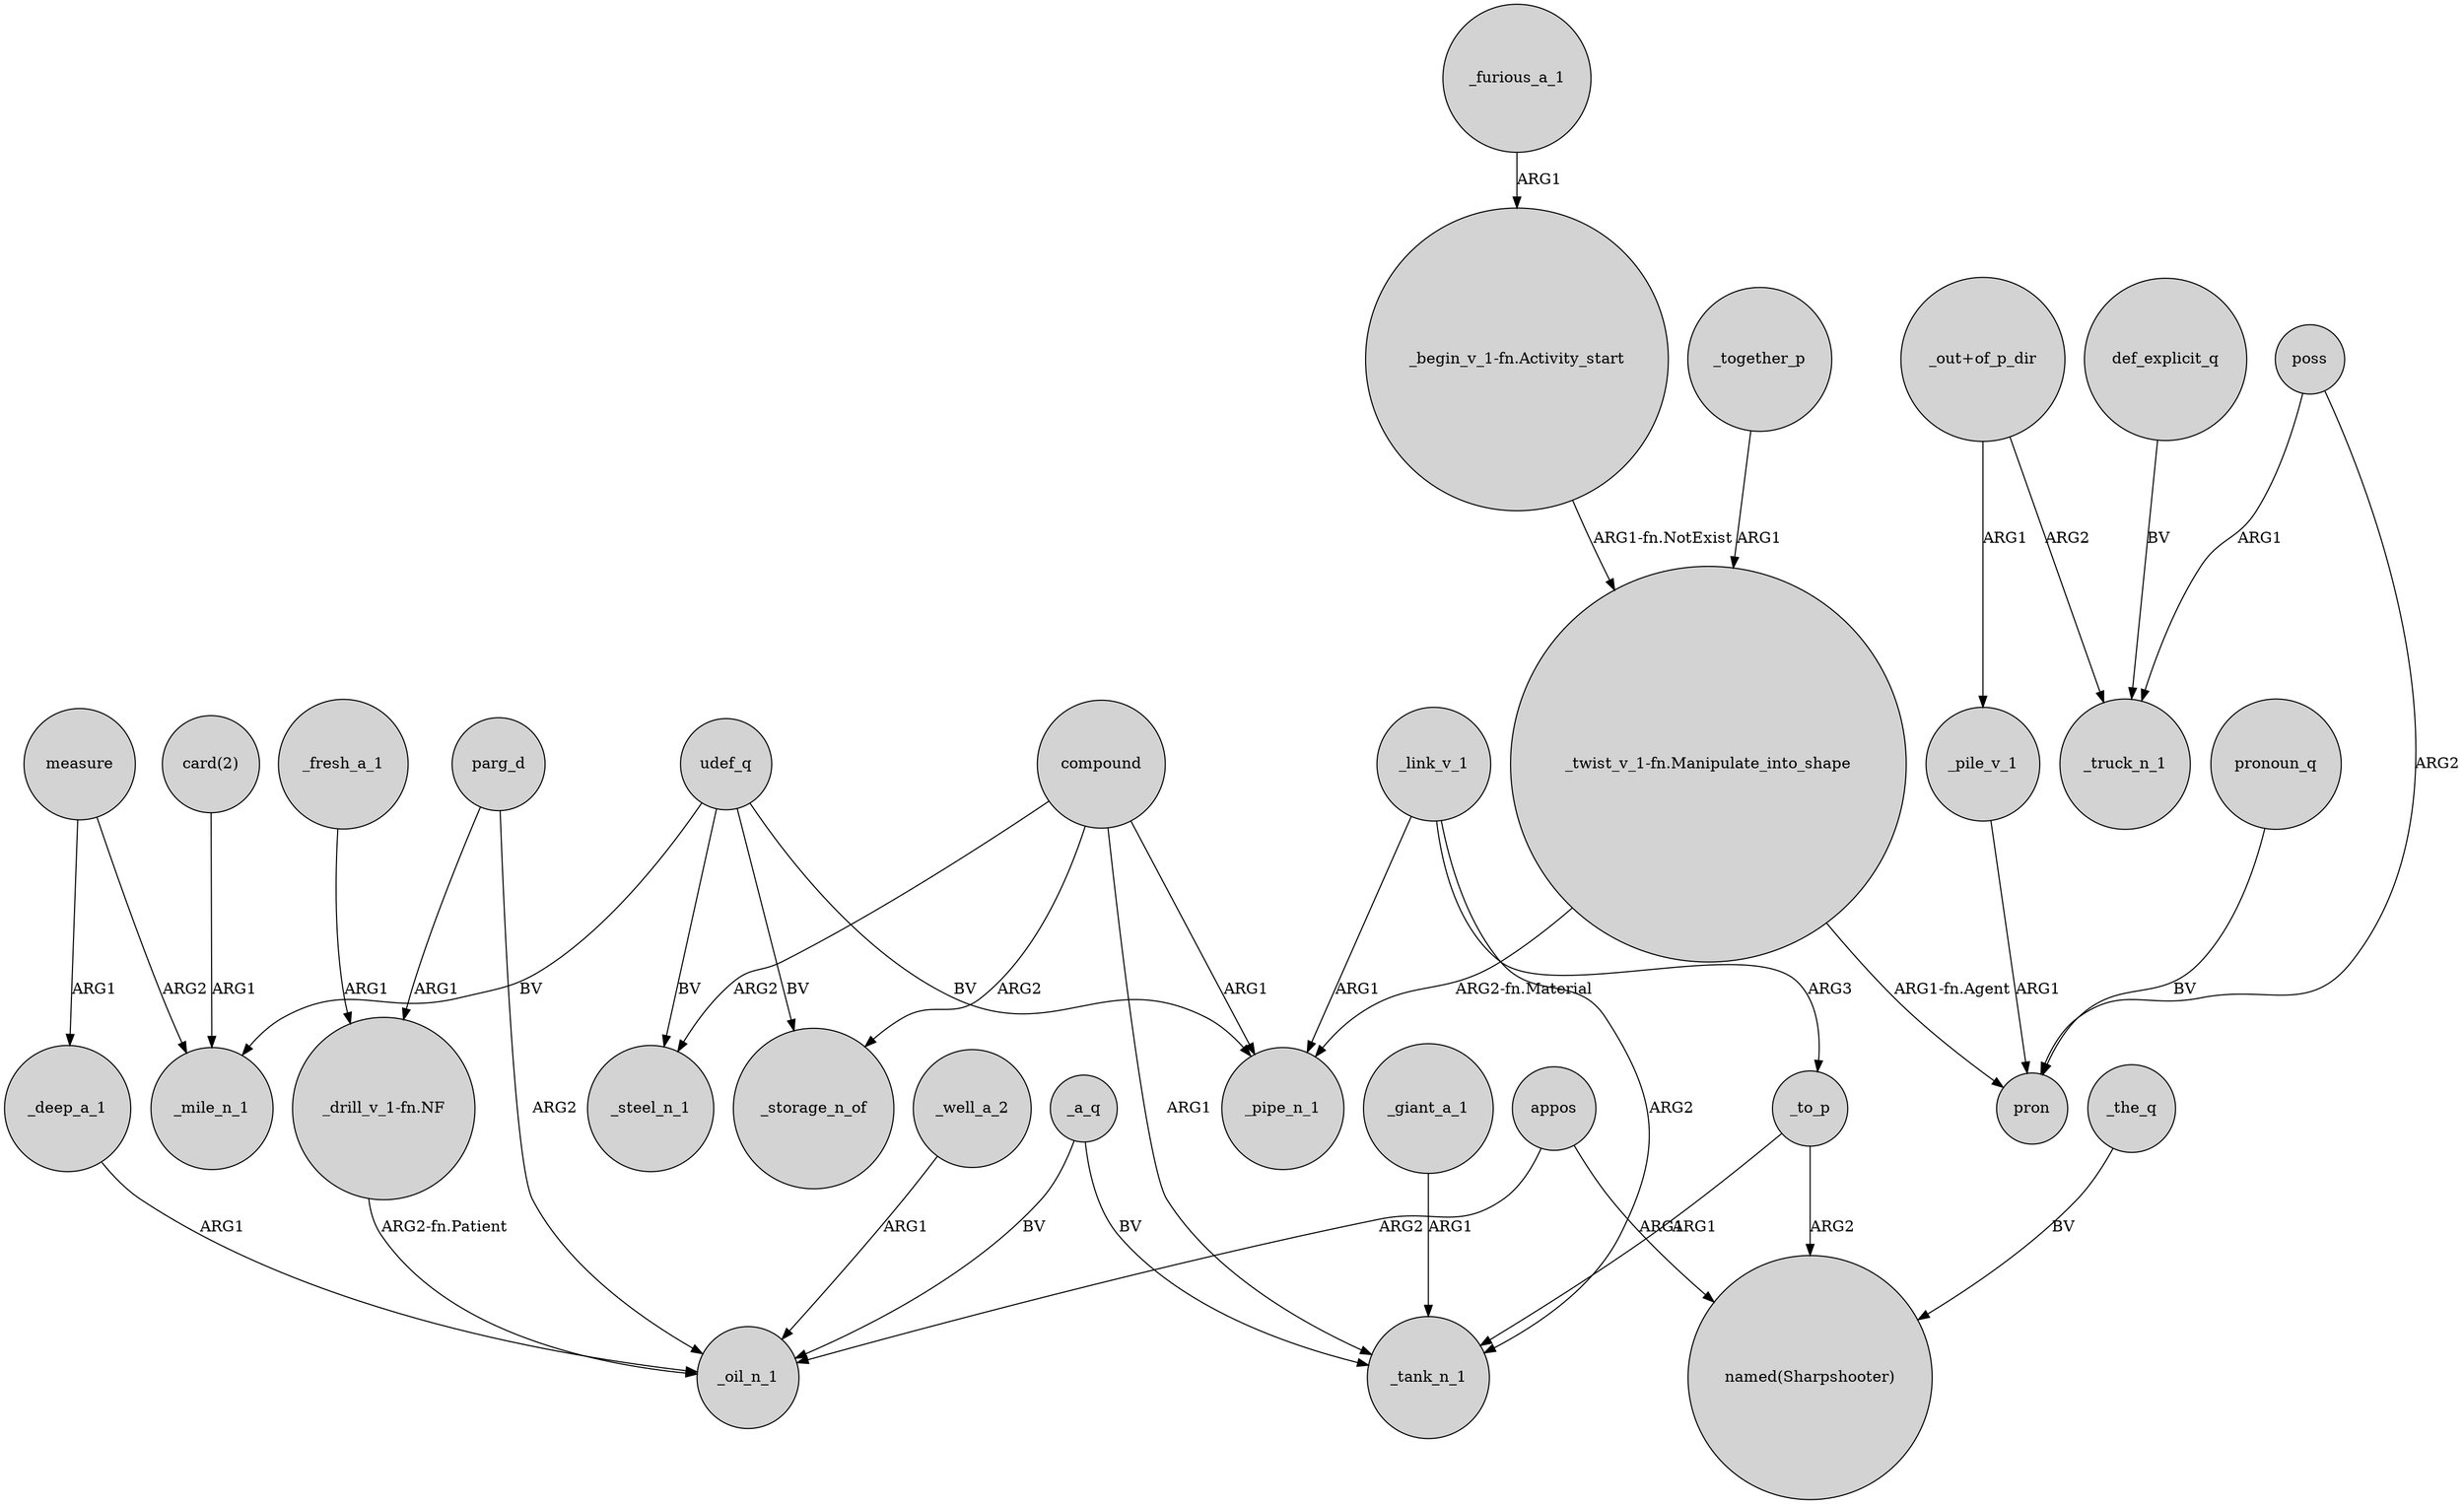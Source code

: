 digraph {
	node [shape=circle style=filled]
	_a_q -> _tank_n_1 [label=BV]
	udef_q -> _mile_n_1 [label=BV]
	"_out+of_p_dir" -> _truck_n_1 [label=ARG2]
	compound -> _tank_n_1 [label=ARG1]
	_furious_a_1 -> "_begin_v_1-fn.Activity_start" [label=ARG1]
	poss -> pron [label=ARG2]
	"_out+of_p_dir" -> _pile_v_1 [label=ARG1]
	parg_d -> "_drill_v_1-fn.NF" [label=ARG1]
	_a_q -> _oil_n_1 [label=BV]
	udef_q -> _storage_n_of [label=BV]
	"card(2)" -> _mile_n_1 [label=ARG1]
	udef_q -> _pipe_n_1 [label=BV]
	measure -> _deep_a_1 [label=ARG1]
	compound -> _storage_n_of [label=ARG2]
	_to_p -> _tank_n_1 [label=ARG1]
	_pile_v_1 -> pron [label=ARG1]
	udef_q -> _steel_n_1 [label=BV]
	"_begin_v_1-fn.Activity_start" -> "_twist_v_1-fn.Manipulate_into_shape" [label="ARG1-fn.NotExist"]
	_link_v_1 -> _tank_n_1 [label=ARG2]
	_link_v_1 -> _to_p [label=ARG3]
	compound -> _pipe_n_1 [label=ARG1]
	_together_p -> "_twist_v_1-fn.Manipulate_into_shape" [label=ARG1]
	pronoun_q -> pron [label=BV]
	_to_p -> "named(Sharpshooter)" [label=ARG2]
	_well_a_2 -> _oil_n_1 [label=ARG1]
	"_twist_v_1-fn.Manipulate_into_shape" -> _pipe_n_1 [label="ARG2-fn.Material"]
	def_explicit_q -> _truck_n_1 [label=BV]
	measure -> _mile_n_1 [label=ARG2]
	"_twist_v_1-fn.Manipulate_into_shape" -> pron [label="ARG1-fn.Agent"]
	_deep_a_1 -> _oil_n_1 [label=ARG1]
	_giant_a_1 -> _tank_n_1 [label=ARG1]
	"_drill_v_1-fn.NF" -> _oil_n_1 [label="ARG2-fn.Patient"]
	poss -> _truck_n_1 [label=ARG1]
	parg_d -> _oil_n_1 [label=ARG2]
	_the_q -> "named(Sharpshooter)" [label=BV]
	_fresh_a_1 -> "_drill_v_1-fn.NF" [label=ARG1]
	_link_v_1 -> _pipe_n_1 [label=ARG1]
	appos -> "named(Sharpshooter)" [label=ARG1]
	appos -> _oil_n_1 [label=ARG2]
	compound -> _steel_n_1 [label=ARG2]
}
